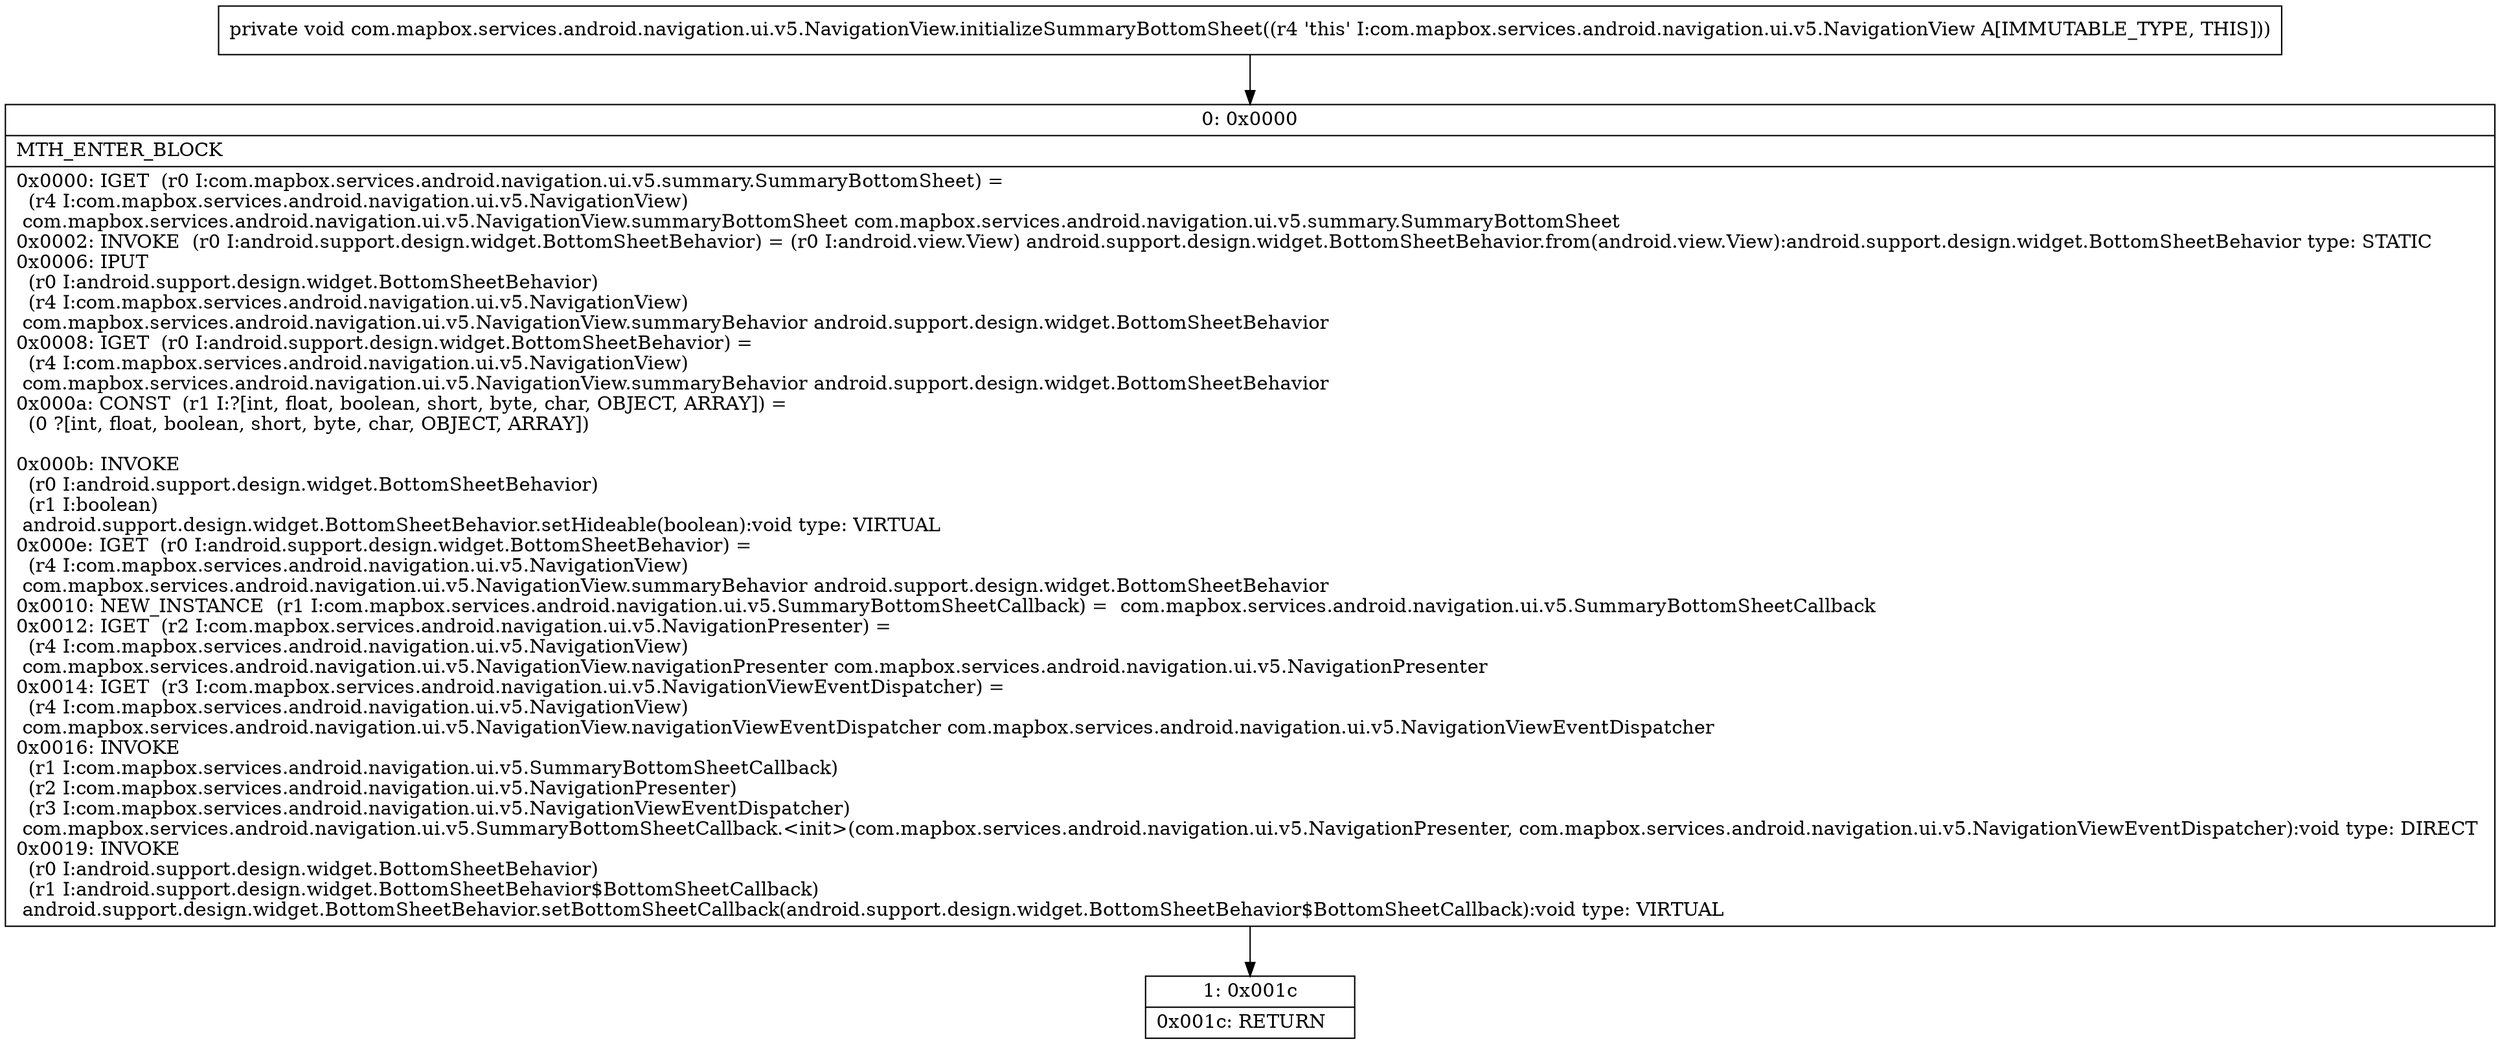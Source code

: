 digraph "CFG forcom.mapbox.services.android.navigation.ui.v5.NavigationView.initializeSummaryBottomSheet()V" {
Node_0 [shape=record,label="{0\:\ 0x0000|MTH_ENTER_BLOCK\l|0x0000: IGET  (r0 I:com.mapbox.services.android.navigation.ui.v5.summary.SummaryBottomSheet) = \l  (r4 I:com.mapbox.services.android.navigation.ui.v5.NavigationView)\l com.mapbox.services.android.navigation.ui.v5.NavigationView.summaryBottomSheet com.mapbox.services.android.navigation.ui.v5.summary.SummaryBottomSheet \l0x0002: INVOKE  (r0 I:android.support.design.widget.BottomSheetBehavior) = (r0 I:android.view.View) android.support.design.widget.BottomSheetBehavior.from(android.view.View):android.support.design.widget.BottomSheetBehavior type: STATIC \l0x0006: IPUT  \l  (r0 I:android.support.design.widget.BottomSheetBehavior)\l  (r4 I:com.mapbox.services.android.navigation.ui.v5.NavigationView)\l com.mapbox.services.android.navigation.ui.v5.NavigationView.summaryBehavior android.support.design.widget.BottomSheetBehavior \l0x0008: IGET  (r0 I:android.support.design.widget.BottomSheetBehavior) = \l  (r4 I:com.mapbox.services.android.navigation.ui.v5.NavigationView)\l com.mapbox.services.android.navigation.ui.v5.NavigationView.summaryBehavior android.support.design.widget.BottomSheetBehavior \l0x000a: CONST  (r1 I:?[int, float, boolean, short, byte, char, OBJECT, ARRAY]) = \l  (0 ?[int, float, boolean, short, byte, char, OBJECT, ARRAY])\l \l0x000b: INVOKE  \l  (r0 I:android.support.design.widget.BottomSheetBehavior)\l  (r1 I:boolean)\l android.support.design.widget.BottomSheetBehavior.setHideable(boolean):void type: VIRTUAL \l0x000e: IGET  (r0 I:android.support.design.widget.BottomSheetBehavior) = \l  (r4 I:com.mapbox.services.android.navigation.ui.v5.NavigationView)\l com.mapbox.services.android.navigation.ui.v5.NavigationView.summaryBehavior android.support.design.widget.BottomSheetBehavior \l0x0010: NEW_INSTANCE  (r1 I:com.mapbox.services.android.navigation.ui.v5.SummaryBottomSheetCallback) =  com.mapbox.services.android.navigation.ui.v5.SummaryBottomSheetCallback \l0x0012: IGET  (r2 I:com.mapbox.services.android.navigation.ui.v5.NavigationPresenter) = \l  (r4 I:com.mapbox.services.android.navigation.ui.v5.NavigationView)\l com.mapbox.services.android.navigation.ui.v5.NavigationView.navigationPresenter com.mapbox.services.android.navigation.ui.v5.NavigationPresenter \l0x0014: IGET  (r3 I:com.mapbox.services.android.navigation.ui.v5.NavigationViewEventDispatcher) = \l  (r4 I:com.mapbox.services.android.navigation.ui.v5.NavigationView)\l com.mapbox.services.android.navigation.ui.v5.NavigationView.navigationViewEventDispatcher com.mapbox.services.android.navigation.ui.v5.NavigationViewEventDispatcher \l0x0016: INVOKE  \l  (r1 I:com.mapbox.services.android.navigation.ui.v5.SummaryBottomSheetCallback)\l  (r2 I:com.mapbox.services.android.navigation.ui.v5.NavigationPresenter)\l  (r3 I:com.mapbox.services.android.navigation.ui.v5.NavigationViewEventDispatcher)\l com.mapbox.services.android.navigation.ui.v5.SummaryBottomSheetCallback.\<init\>(com.mapbox.services.android.navigation.ui.v5.NavigationPresenter, com.mapbox.services.android.navigation.ui.v5.NavigationViewEventDispatcher):void type: DIRECT \l0x0019: INVOKE  \l  (r0 I:android.support.design.widget.BottomSheetBehavior)\l  (r1 I:android.support.design.widget.BottomSheetBehavior$BottomSheetCallback)\l android.support.design.widget.BottomSheetBehavior.setBottomSheetCallback(android.support.design.widget.BottomSheetBehavior$BottomSheetCallback):void type: VIRTUAL \l}"];
Node_1 [shape=record,label="{1\:\ 0x001c|0x001c: RETURN   \l}"];
MethodNode[shape=record,label="{private void com.mapbox.services.android.navigation.ui.v5.NavigationView.initializeSummaryBottomSheet((r4 'this' I:com.mapbox.services.android.navigation.ui.v5.NavigationView A[IMMUTABLE_TYPE, THIS])) }"];
MethodNode -> Node_0;
Node_0 -> Node_1;
}

